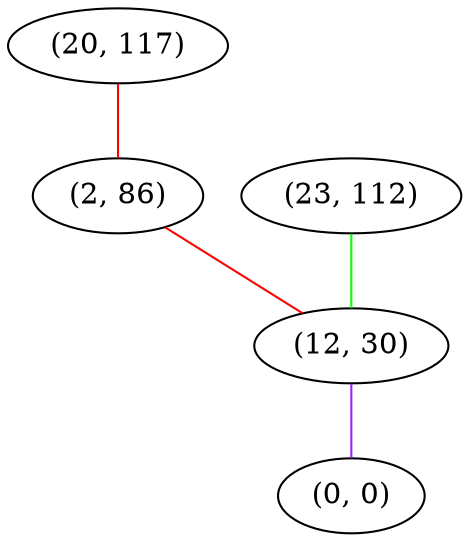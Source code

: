 graph "" {
"(20, 117)";
"(2, 86)";
"(23, 112)";
"(12, 30)";
"(0, 0)";
"(20, 117)" -- "(2, 86)"  [color=red, key=0, weight=1];
"(2, 86)" -- "(12, 30)"  [color=red, key=0, weight=1];
"(23, 112)" -- "(12, 30)"  [color=green, key=0, weight=2];
"(12, 30)" -- "(0, 0)"  [color=purple, key=0, weight=4];
}
